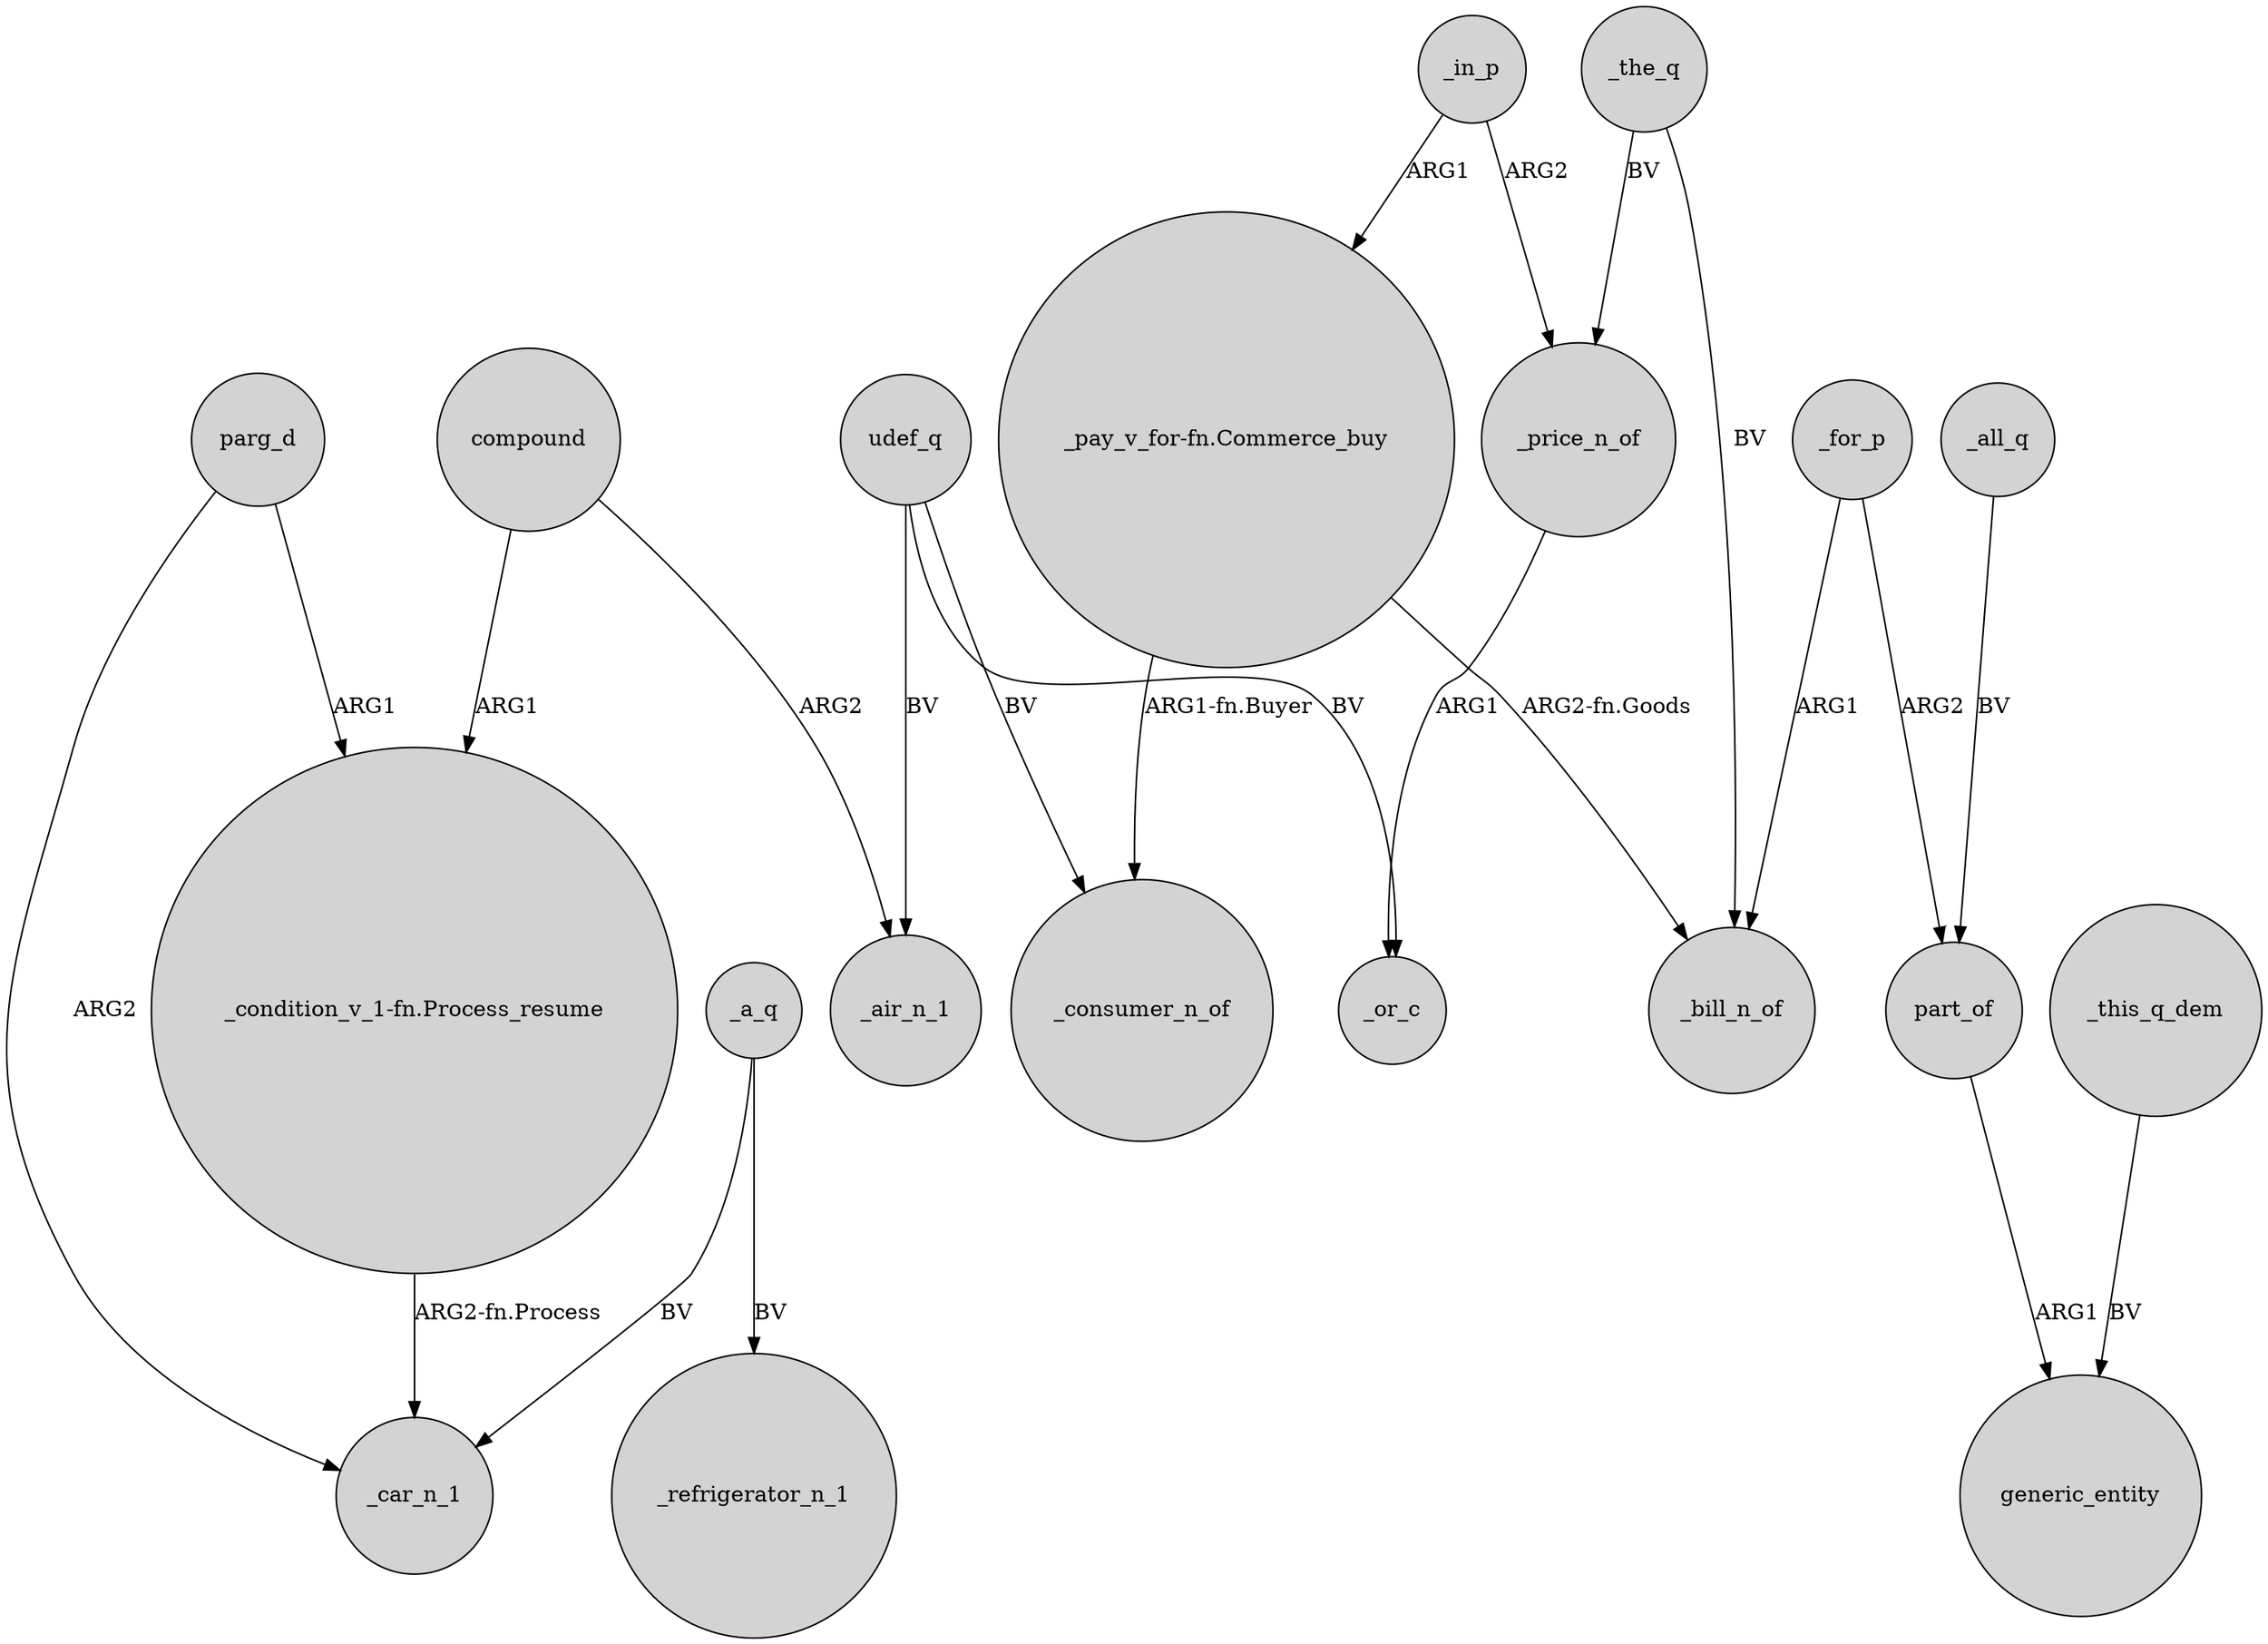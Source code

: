 digraph {
	node [shape=circle style=filled]
	parg_d -> "_condition_v_1-fn.Process_resume" [label=ARG1]
	_the_q -> _bill_n_of [label=BV]
	"_pay_v_for-fn.Commerce_buy" -> _consumer_n_of [label="ARG1-fn.Buyer"]
	parg_d -> _car_n_1 [label=ARG2]
	compound -> _air_n_1 [label=ARG2]
	udef_q -> _air_n_1 [label=BV]
	_for_p -> part_of [label=ARG2]
	_all_q -> part_of [label=BV]
	udef_q -> _or_c [label=BV]
	_this_q_dem -> generic_entity [label=BV]
	"_pay_v_for-fn.Commerce_buy" -> _bill_n_of [label="ARG2-fn.Goods"]
	_price_n_of -> _or_c [label=ARG1]
	_a_q -> _car_n_1 [label=BV]
	compound -> "_condition_v_1-fn.Process_resume" [label=ARG1]
	_in_p -> _price_n_of [label=ARG2]
	_for_p -> _bill_n_of [label=ARG1]
	_in_p -> "_pay_v_for-fn.Commerce_buy" [label=ARG1]
	"_condition_v_1-fn.Process_resume" -> _car_n_1 [label="ARG2-fn.Process"]
	udef_q -> _consumer_n_of [label=BV]
	part_of -> generic_entity [label=ARG1]
	_a_q -> _refrigerator_n_1 [label=BV]
	_the_q -> _price_n_of [label=BV]
}
